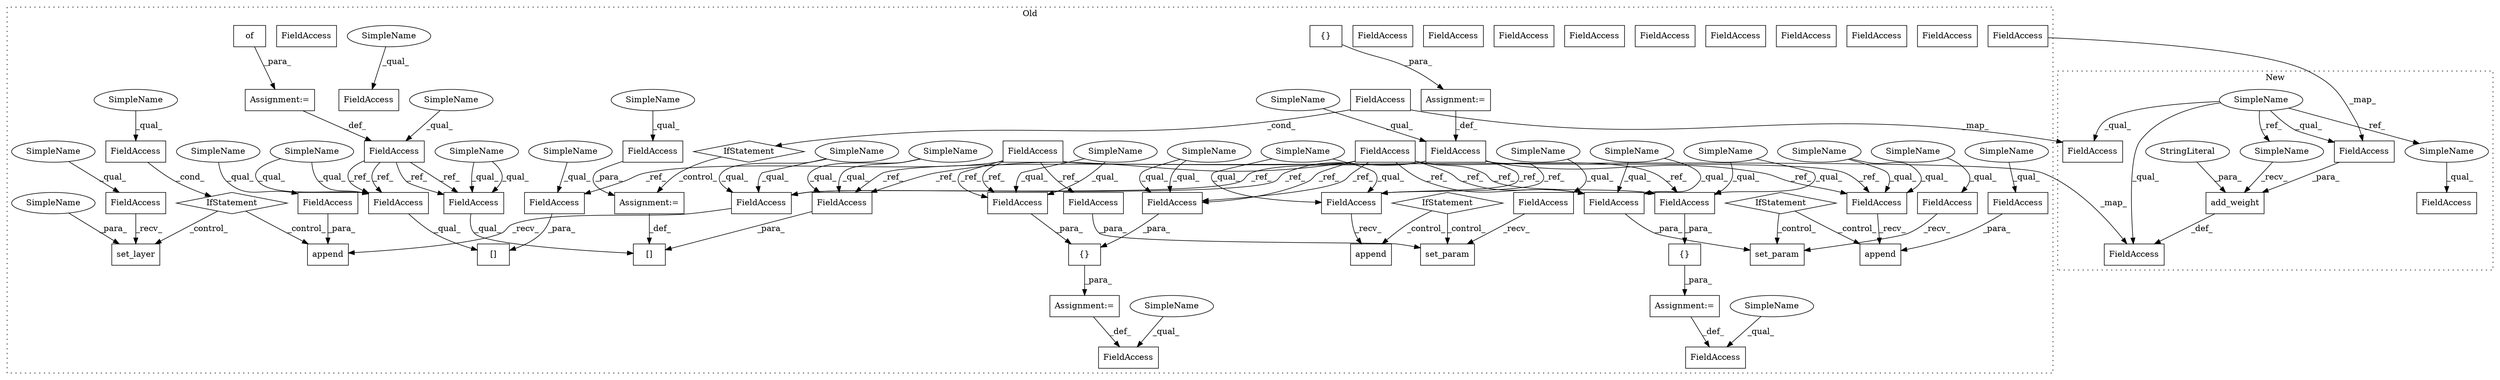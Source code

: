digraph G {
subgraph cluster0 {
1 [label="append" a="32" s="20779,20804" l="7,1" shape="box"];
3 [label="{}" a="4" s="20532" l="2" shape="box"];
4 [label="FieldAccess" a="22" s="20497" l="17" shape="box"];
6 [label="FieldAccess" a="22" s="20254" l="6" shape="box"];
8 [label="{}" a="4" s="20400,20414" l="1,1" shape="box"];
9 [label="set_param" a="32" s="20736,20752" l="10,1" shape="box"];
10 [label="FieldAccess" a="22" s="20111" l="6" shape="box"];
11 [label="set_param" a="32" s="20591,20607" l="10,1" shape="box"];
12 [label="FieldAccess" a="22" s="20601" l="6" shape="box"];
13 [label="FieldAccess" a="22" s="20717" l="18" shape="box"];
14 [label="FieldAccess" a="22" s="20676" l="9" shape="box"];
15 [label="FieldAccess" a="22" s="20821" l="25" shape="box"];
16 [label="FieldAccess" a="22" s="20616" l="17" shape="box"];
17 [label="FieldAccess" a="22" s="21047" l="6" shape="box"];
18 [label="FieldAccess" a="22" s="20761" l="17" shape="box"];
19 [label="FieldAccess" a="22" s="20360" l="22" shape="box"];
21 [label="FieldAccess" a="22" s="20905" l="17" shape="box"];
22 [label="FieldAccess" a="22" s="20408" l="6" shape="box"];
23 [label="FieldAccess" a="22" s="20401" l="6" shape="box"];
24 [label="IfStatement" a="25" s="20540,20562" l="4,2" shape="diamond"];
25 [label="Assignment:=" a="7" s="20514" l="1" shape="box"];
26 [label="Assignment:=" a="7" s="20382" l="1" shape="box"];
27 [label="FieldAccess" a="22" s="21003" l="17" shape="box"];
29 [label="[]" a="2" s="21030,21053" l="17,1" shape="box"];
31 [label="FieldAccess" a="22" s="20572" l="18" shape="box"];
32 [label="[]" a="2" s="21128,21151" l="17,1" shape="box"];
33 [label="FieldAccess" a="22" s="20437" l="22" shape="box"];
34 [label="FieldAccess" a="22" s="21030" l="16" shape="box"];
35 [label="FieldAccess" a="22" s="20930" l="25" shape="box"];
36 [label="FieldAccess" a="22" s="20968" l="16" shape="box"];
37 [label="FieldAccess" a="22" s="21128" l="16" shape="box"];
38 [label="FieldAccess" a="22" s="21055" l="17" shape="box"];
39 [label="FieldAccess" a="22" s="20856" l="25" shape="box"];
40 [label="FieldAccess" a="22" s="20641" l="18" shape="box"];
41 [label="of" a="32" s="20989" l="4" shape="box"];
42 [label="IfStatement" a="25" s="20999,21020" l="4,2" shape="diamond"];
43 [label="Assignment:=" a="7" s="20984" l="1" shape="box"];
44 [label="Assignment:=" a="7" s="21054" l="1" shape="box"];
45 [label="append" a="32" s="20634,20659" l="7,1" shape="box"];
46 [label="FieldAccess" a="22" s="21153" l="17" shape="box"];
48 [label="{}" a="4" s="20477,20484" l="1,1" shape="box"];
49 [label="FieldAccess" a="22" s="20478" l="6" shape="box"];
50 [label="Assignment:=" a="7" s="20459" l="1" shape="box"];
51 [label="IfStatement" a="25" s="20817,20846" l="4,2" shape="diamond"];
52 [label="set_layer" a="32" s="20882,20896" l="10,1" shape="box"];
53 [label="IfStatement" a="25" s="20672,20707" l="4,2" shape="diamond"];
54 [label="append" a="32" s="20923,20955" l="7,1" shape="box"];
55 [label="FieldAccess" a="22" s="21145" l="6" shape="box"];
56 [label="FieldAccess" a="22" s="20408" l="6" shape="box"];
57 [label="FieldAccess" a="22" s="20746" l="6" shape="box"];
60 [label="FieldAccess" a="22" s="20601" l="6" shape="box"];
61 [label="FieldAccess" a="22" s="20478" l="6" shape="box"];
62 [label="FieldAccess" a="22" s="21047" l="6" shape="box"];
63 [label="FieldAccess" a="22" s="20401" l="6" shape="box"];
64 [label="FieldAccess" a="22" s="20761" l="17" shape="box"];
65 [label="FieldAccess" a="22" s="20616" l="17" shape="box"];
66 [label="FieldAccess" a="22" s="20905" l="17" shape="box"];
67 [label="FieldAccess" a="22" s="21030" l="16" shape="box"];
68 [label="FieldAccess" a="22" s="21128" l="16" shape="box"];
69 [label="SimpleName" a="42" s="21047" l="4" shape="ellipse"];
70 [label="SimpleName" a="42" s="20401" l="4" shape="ellipse"];
71 [label="SimpleName" a="42" s="20821" l="4" shape="ellipse"];
72 [label="SimpleName" a="42" s="20905" l="4" shape="ellipse"];
73 [label="SimpleName" a="42" s="20717" l="4" shape="ellipse"];
74 [label="SimpleName" a="42" s="20437" l="4" shape="ellipse"];
75 [label="SimpleName" a="42" s="20892" l="4" shape="ellipse"];
76 [label="SimpleName" a="42" s="20616" l="4" shape="ellipse"];
77 [label="SimpleName" a="42" s="20930" l="4" shape="ellipse"];
78 [label="SimpleName" a="42" s="20572" l="4" shape="ellipse"];
79 [label="SimpleName" a="42" s="20968" l="4" shape="ellipse"];
80 [label="SimpleName" a="42" s="20676" l="4" shape="ellipse"];
81 [label="SimpleName" a="42" s="21055" l="4" shape="ellipse"];
82 [label="SimpleName" a="42" s="20408" l="4" shape="ellipse"];
83 [label="SimpleName" a="42" s="20856" l="4" shape="ellipse"];
84 [label="SimpleName" a="42" s="20641" l="4" shape="ellipse"];
85 [label="SimpleName" a="42" s="21030" l="4" shape="ellipse"];
86 [label="SimpleName" a="42" s="20478" l="4" shape="ellipse"];
87 [label="SimpleName" a="42" s="21128" l="4" shape="ellipse"];
88 [label="SimpleName" a="42" s="20360" l="4" shape="ellipse"];
89 [label="SimpleName" a="42" s="20497" l="4" shape="ellipse"];
90 [label="SimpleName" a="42" s="20761" l="4" shape="ellipse"];
91 [label="SimpleName" a="42" s="21145" l="4" shape="ellipse"];
92 [label="SimpleName" a="42" s="20601" l="4" shape="ellipse"];
label = "Old";
style="dotted";
}
subgraph cluster1 {
2 [label="add_weight" a="32" s="19602,19733" l="18,1" shape="box"];
5 [label="SimpleName" a="42" s="19215" l="4" shape="ellipse"];
7 [label="FieldAccess" a="22" s="19590" l="6" shape="box"];
20 [label="FieldAccess" a="22" s="19489" l="9" shape="box"];
28 [label="FieldAccess" a="22" s="19543" l="17" shape="box"];
30 [label="StringLiteral" a="45" s="19665" l="6" shape="ellipse"];
47 [label="FieldAccess" a="22" s="19716" l="17" shape="box"];
58 [label="SimpleName" a="42" s="19597" l="4" shape="ellipse"];
59 [label="SimpleName" a="42" s="19489" l="4" shape="ellipse"];
label = "New";
style="dotted";
}
2 -> 7 [label="_def_"];
3 -> 25 [label="_para_"];
4 -> 64 [label="_ref_"];
4 -> 66 [label="_ref_"];
4 -> 65 [label="_ref_"];
4 -> 64 [label="_ref_"];
4 -> 65 [label="_ref_"];
4 -> 66 [label="_ref_"];
5 -> 47 [label="_qual_"];
5 -> 7 [label="_qual_"];
5 -> 59 [label="_ref_"];
5 -> 28 [label="_qual_"];
5 -> 58 [label="_ref_"];
6 -> 57 [label="_ref_"];
6 -> 55 [label="_ref_"];
6 -> 56 [label="_ref_"];
6 -> 56 [label="_ref_"];
6 -> 7 [label="_map_"];
8 -> 26 [label="_para_"];
10 -> 61 [label="_ref_"];
10 -> 63 [label="_ref_"];
10 -> 62 [label="_ref_"];
10 -> 63 [label="_ref_"];
10 -> 60 [label="_ref_"];
10 -> 62 [label="_ref_"];
10 -> 60 [label="_ref_"];
10 -> 61 [label="_ref_"];
13 -> 9 [label="_recv_"];
15 -> 51 [label="_cond_"];
24 -> 11 [label="_control_"];
24 -> 45 [label="_control_"];
25 -> 4 [label="_def_"];
26 -> 19 [label="_def_"];
27 -> 28 [label="_map_"];
27 -> 42 [label="_cond_"];
30 -> 2 [label="_para_"];
31 -> 11 [label="_recv_"];
35 -> 54 [label="_para_"];
36 -> 68 [label="_ref_"];
36 -> 68 [label="_ref_"];
36 -> 67 [label="_ref_"];
36 -> 67 [label="_ref_"];
38 -> 44 [label="_para_"];
39 -> 52 [label="_recv_"];
40 -> 45 [label="_para_"];
41 -> 43 [label="_para_"];
42 -> 44 [label="_control_"];
43 -> 36 [label="_def_"];
44 -> 29 [label="_def_"];
46 -> 47 [label="_map_"];
47 -> 2 [label="_para_"];
48 -> 50 [label="_para_"];
50 -> 33 [label="_def_"];
51 -> 52 [label="_control_"];
51 -> 54 [label="_control_"];
53 -> 9 [label="_control_"];
53 -> 1 [label="_control_"];
55 -> 32 [label="_para_"];
56 -> 8 [label="_para_"];
57 -> 9 [label="_para_"];
58 -> 2 [label="_recv_"];
59 -> 20 [label="_qual_"];
60 -> 11 [label="_para_"];
61 -> 48 [label="_para_"];
62 -> 29 [label="_para_"];
63 -> 8 [label="_para_"];
64 -> 1 [label="_recv_"];
65 -> 45 [label="_recv_"];
66 -> 54 [label="_recv_"];
67 -> 29 [label="_qual_"];
68 -> 32 [label="_qual_"];
69 -> 62 [label="_qual_"];
69 -> 62 [label="_qual_"];
70 -> 63 [label="_qual_"];
70 -> 63 [label="_qual_"];
71 -> 15 [label="_qual_"];
72 -> 66 [label="_qual_"];
72 -> 66 [label="_qual_"];
73 -> 13 [label="_qual_"];
74 -> 33 [label="_qual_"];
75 -> 52 [label="_para_"];
76 -> 65 [label="_qual_"];
76 -> 65 [label="_qual_"];
77 -> 35 [label="_qual_"];
78 -> 31 [label="_qual_"];
79 -> 36 [label="_qual_"];
80 -> 14 [label="_qual_"];
81 -> 38 [label="_qual_"];
82 -> 56 [label="_qual_"];
82 -> 56 [label="_qual_"];
83 -> 39 [label="_qual_"];
84 -> 40 [label="_qual_"];
85 -> 67 [label="_qual_"];
85 -> 67 [label="_qual_"];
86 -> 61 [label="_qual_"];
86 -> 61 [label="_qual_"];
87 -> 68 [label="_qual_"];
87 -> 68 [label="_qual_"];
88 -> 19 [label="_qual_"];
89 -> 4 [label="_qual_"];
90 -> 64 [label="_qual_"];
90 -> 64 [label="_qual_"];
91 -> 55 [label="_qual_"];
92 -> 60 [label="_qual_"];
92 -> 60 [label="_qual_"];
}